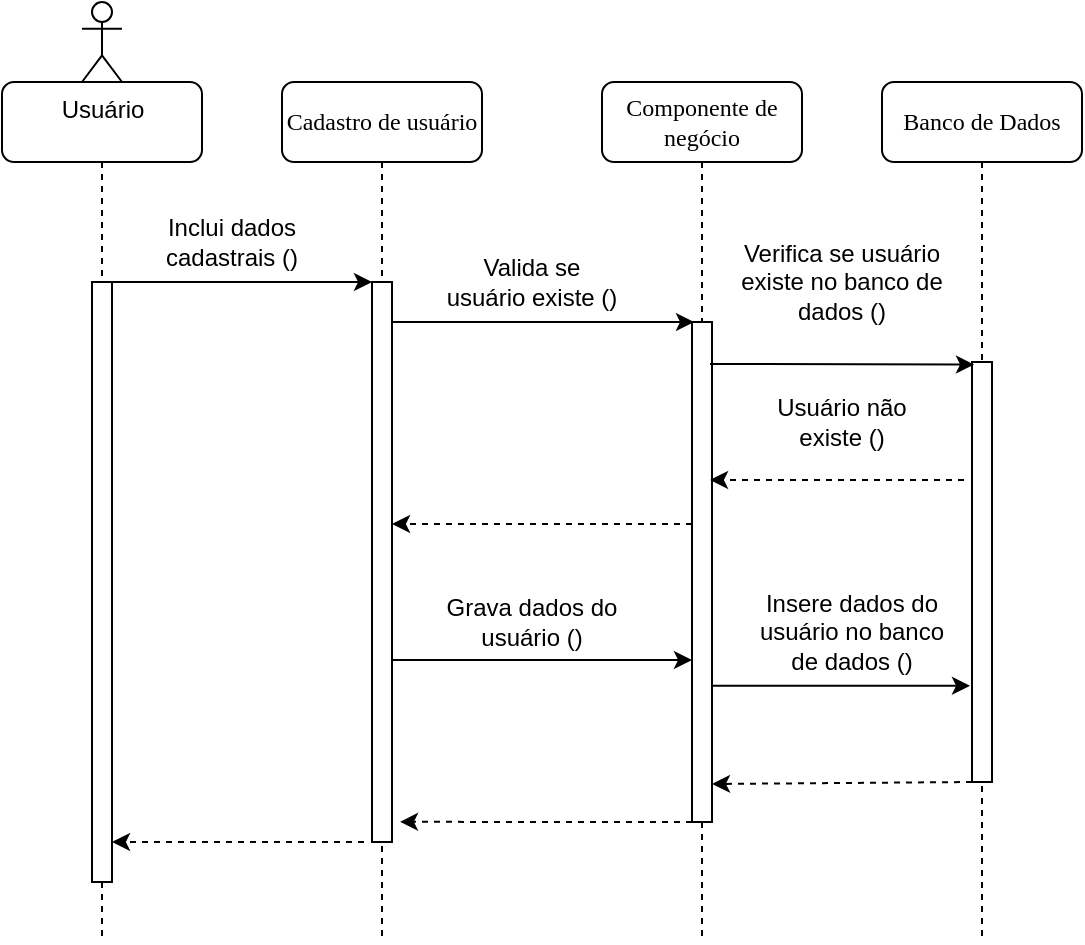 <mxfile version="10.8.9" type="google"><diagram name="Page-1" id="13e1069c-82ec-6db2-03f1-153e76fe0fe0"><mxGraphModel dx="1010" dy="582" grid="1" gridSize="10" guides="1" tooltips="1" connect="1" arrows="1" fold="1" page="1" pageScale="1" pageWidth="1100" pageHeight="850" background="#ffffff" math="0" shadow="0"><root><mxCell id="0"/><mxCell id="1" parent="0"/><mxCell id="NXPV_am99TY2uko7F8b3-1" value="Cadastro de usuário" style="shape=umlLifeline;perimeter=lifelinePerimeter;whiteSpace=wrap;html=1;container=1;collapsible=0;recursiveResize=0;outlineConnect=0;rounded=1;shadow=0;comic=0;labelBackgroundColor=none;strokeColor=#000000;strokeWidth=1;fillColor=#FFFFFF;fontFamily=Verdana;fontSize=12;fontColor=#000000;align=center;" vertex="1" parent="1"><mxGeometry x="240" y="80" width="100" height="430" as="geometry"/></mxCell><mxCell id="NXPV_am99TY2uko7F8b3-2" value="" style="html=1;points=[];perimeter=orthogonalPerimeter;rounded=0;shadow=0;comic=0;labelBackgroundColor=none;strokeColor=#000000;strokeWidth=1;fillColor=#FFFFFF;fontFamily=Verdana;fontSize=12;fontColor=#000000;align=center;" vertex="1" parent="NXPV_am99TY2uko7F8b3-1"><mxGeometry x="45" y="100" width="10" height="280" as="geometry"/></mxCell><mxCell id="NXPV_am99TY2uko7F8b3-3" value="Componente de negócio" style="shape=umlLifeline;perimeter=lifelinePerimeter;whiteSpace=wrap;html=1;container=1;collapsible=0;recursiveResize=0;outlineConnect=0;rounded=1;shadow=0;comic=0;labelBackgroundColor=none;strokeColor=#000000;strokeWidth=1;fillColor=#FFFFFF;fontFamily=Verdana;fontSize=12;fontColor=#000000;align=center;" vertex="1" parent="1"><mxGeometry x="400" y="80" width="100" height="430" as="geometry"/></mxCell><mxCell id="NXPV_am99TY2uko7F8b3-4" value="" style="html=1;points=[];perimeter=orthogonalPerimeter;rounded=0;shadow=0;comic=0;labelBackgroundColor=none;strokeColor=#000000;strokeWidth=1;fillColor=#FFFFFF;fontFamily=Verdana;fontSize=12;fontColor=#000000;align=center;" vertex="1" parent="NXPV_am99TY2uko7F8b3-3"><mxGeometry x="45" y="120" width="10" height="250" as="geometry"/></mxCell><mxCell id="NXPV_am99TY2uko7F8b3-5" value="Banco de Dados" style="shape=umlLifeline;perimeter=lifelinePerimeter;whiteSpace=wrap;html=1;container=1;collapsible=0;recursiveResize=0;outlineConnect=0;rounded=1;shadow=0;comic=0;labelBackgroundColor=none;strokeColor=#000000;strokeWidth=1;fillColor=#FFFFFF;fontFamily=Verdana;fontSize=12;fontColor=#000000;align=center;" vertex="1" parent="1"><mxGeometry x="540" y="80" width="100" height="430" as="geometry"/></mxCell><mxCell id="NXPV_am99TY2uko7F8b3-6" value="" style="shape=umlLifeline;perimeter=lifelinePerimeter;whiteSpace=wrap;html=1;container=1;collapsible=0;recursiveResize=0;outlineConnect=0;rounded=1;shadow=0;comic=0;labelBackgroundColor=none;strokeColor=#000000;strokeWidth=1;fillColor=#ffffff;fontFamily=Verdana;fontSize=12;fontColor=#000000;align=center;gradientColor=none;" vertex="1" parent="1"><mxGeometry x="100" y="80" width="100" height="430" as="geometry"/></mxCell><mxCell id="NXPV_am99TY2uko7F8b3-7" value="" style="html=1;points=[];perimeter=orthogonalPerimeter;rounded=0;shadow=0;comic=0;labelBackgroundColor=none;strokeColor=#000000;strokeWidth=1;fillColor=#FFFFFF;fontFamily=Verdana;fontSize=12;fontColor=#000000;align=center;" vertex="1" parent="NXPV_am99TY2uko7F8b3-6"><mxGeometry x="45" y="100" width="10" height="300" as="geometry"/></mxCell><mxCell id="NXPV_am99TY2uko7F8b3-8" value="" style="html=1;points=[];perimeter=orthogonalPerimeter;rounded=0;shadow=0;comic=0;labelBackgroundColor=none;strokeColor=#000000;strokeWidth=1;fillColor=#FFFFFF;fontFamily=Verdana;fontSize=12;fontColor=#000000;align=center;" vertex="1" parent="1"><mxGeometry x="585" y="220" width="10" height="210" as="geometry"/></mxCell><mxCell id="NXPV_am99TY2uko7F8b3-9" value="Usuário" style="shape=umlActor;verticalLabelPosition=bottom;labelBackgroundColor=#ffffff;verticalAlign=top;html=1;outlineConnect=0;" vertex="1" parent="1"><mxGeometry x="140" y="40" width="20" height="40" as="geometry"/></mxCell><mxCell id="NXPV_am99TY2uko7F8b3-10" value="" style="endArrow=classic;html=1;exitX=0.7;exitY=0;exitDx=0;exitDy=0;exitPerimeter=0;entryX=0;entryY=0;entryDx=0;entryDy=0;entryPerimeter=0;" edge="1" parent="1" source="NXPV_am99TY2uko7F8b3-7" target="NXPV_am99TY2uko7F8b3-2"><mxGeometry width="50" height="50" relative="1" as="geometry"><mxPoint x="100" y="730" as="sourcePoint"/><mxPoint x="150" y="680" as="targetPoint"/><Array as="points"/></mxGeometry></mxCell><mxCell id="NXPV_am99TY2uko7F8b3-11" value="Inclui dados cadastrais ()" style="text;html=1;strokeColor=none;fillColor=none;align=center;verticalAlign=middle;whiteSpace=wrap;rounded=0;" vertex="1" parent="1"><mxGeometry x="155" y="150" width="120" height="20" as="geometry"/></mxCell><mxCell id="NXPV_am99TY2uko7F8b3-12" value="" style="endArrow=classic;html=1;entryX=0.1;entryY=0;entryDx=0;entryDy=0;entryPerimeter=0;" edge="1" parent="1" source="NXPV_am99TY2uko7F8b3-2" target="NXPV_am99TY2uko7F8b3-4"><mxGeometry width="50" height="50" relative="1" as="geometry"><mxPoint x="330" y="245" as="sourcePoint"/><mxPoint x="440" y="200" as="targetPoint"/></mxGeometry></mxCell><mxCell id="NXPV_am99TY2uko7F8b3-13" value="Valida se usuário existe ()" style="text;html=1;strokeColor=none;fillColor=none;align=center;verticalAlign=middle;whiteSpace=wrap;rounded=0;" vertex="1" parent="1"><mxGeometry x="320" y="165" width="90" height="30" as="geometry"/></mxCell><mxCell id="NXPV_am99TY2uko7F8b3-14" value="" style="endArrow=classic;html=1;entryX=0.1;entryY=0.006;entryDx=0;entryDy=0;entryPerimeter=0;" edge="1" parent="1" target="NXPV_am99TY2uko7F8b3-8"><mxGeometry width="50" height="50" relative="1" as="geometry"><mxPoint x="454" y="221" as="sourcePoint"/><mxPoint x="540" y="205" as="targetPoint"/></mxGeometry></mxCell><mxCell id="NXPV_am99TY2uko7F8b3-15" value="Verifica se usuário existe no banco de dados ()" style="text;html=1;strokeColor=none;fillColor=none;align=center;verticalAlign=middle;whiteSpace=wrap;rounded=0;" vertex="1" parent="1"><mxGeometry x="460" y="150" width="120" height="60" as="geometry"/></mxCell><mxCell id="NXPV_am99TY2uko7F8b3-16" value="" style="endArrow=classic;html=1;dashed=1;" edge="1" parent="1"><mxGeometry width="50" height="50" relative="1" as="geometry"><mxPoint x="581" y="279" as="sourcePoint"/><mxPoint x="454" y="279" as="targetPoint"/></mxGeometry></mxCell><mxCell id="NXPV_am99TY2uko7F8b3-17" value="Usuário não existe ()" style="text;html=1;strokeColor=none;fillColor=none;align=center;verticalAlign=middle;whiteSpace=wrap;rounded=0;" vertex="1" parent="1"><mxGeometry x="475" y="227.5" width="90" height="45" as="geometry"/></mxCell><mxCell id="NXPV_am99TY2uko7F8b3-18" value="" style="endArrow=classic;html=1;dashed=1;exitX=-0.4;exitY=0.333;exitDx=0;exitDy=0;exitPerimeter=0;" edge="1" parent="1" target="NXPV_am99TY2uko7F8b3-2"><mxGeometry width="50" height="50" relative="1" as="geometry"><mxPoint x="445" y="301" as="sourcePoint"/><mxPoint x="318" y="300" as="targetPoint"/></mxGeometry></mxCell><mxCell id="NXPV_am99TY2uko7F8b3-19" value="" style="endArrow=classic;html=1;entryX=0.1;entryY=0;entryDx=0;entryDy=0;entryPerimeter=0;" edge="1" parent="1"><mxGeometry width="50" height="50" relative="1" as="geometry"><mxPoint x="294.5" y="369" as="sourcePoint"/><mxPoint x="445" y="369" as="targetPoint"/></mxGeometry></mxCell><mxCell id="NXPV_am99TY2uko7F8b3-20" value="Grava dados do usuário ()" style="text;html=1;strokeColor=none;fillColor=none;align=center;verticalAlign=middle;whiteSpace=wrap;rounded=0;" vertex="1" parent="1"><mxGeometry x="320" y="335" width="90" height="30" as="geometry"/></mxCell><mxCell id="NXPV_am99TY2uko7F8b3-21" value="" style="endArrow=classic;html=1;entryX=-0.1;entryY=0.771;entryDx=0;entryDy=0;entryPerimeter=0;" edge="1" parent="1" source="NXPV_am99TY2uko7F8b3-4" target="NXPV_am99TY2uko7F8b3-8"><mxGeometry width="50" height="50" relative="1" as="geometry"><mxPoint x="465" y="380" as="sourcePoint"/><mxPoint x="582" y="381" as="targetPoint"/></mxGeometry></mxCell><mxCell id="NXPV_am99TY2uko7F8b3-22" value="Insere dados do usuário no banco de dados ()" style="text;html=1;strokeColor=none;fillColor=none;align=center;verticalAlign=middle;whiteSpace=wrap;rounded=0;" vertex="1" parent="1"><mxGeometry x="475" y="335" width="100" height="40" as="geometry"/></mxCell><mxCell id="NXPV_am99TY2uko7F8b3-23" value="" style="endArrow=classic;html=1;dashed=1;entryX=1.4;entryY=0.964;entryDx=0;entryDy=0;entryPerimeter=0;exitX=0;exitY=1;exitDx=0;exitDy=0;exitPerimeter=0;" edge="1" parent="1" source="NXPV_am99TY2uko7F8b3-4" target="NXPV_am99TY2uko7F8b3-2"><mxGeometry width="50" height="50" relative="1" as="geometry"><mxPoint x="445" y="424" as="sourcePoint"/><mxPoint x="320" y="424" as="targetPoint"/></mxGeometry></mxCell><mxCell id="NXPV_am99TY2uko7F8b3-24" value="" style="endArrow=classic;html=1;dashed=1;" edge="1" parent="1" target="NXPV_am99TY2uko7F8b3-7"><mxGeometry width="50" height="50" relative="1" as="geometry"><mxPoint x="281" y="460" as="sourcePoint"/><mxPoint x="170" y="450" as="targetPoint"/></mxGeometry></mxCell><mxCell id="NXPV_am99TY2uko7F8b3-25" value="" style="endArrow=classic;html=1;dashed=1;exitX=0;exitY=1;exitDx=0;exitDy=0;exitPerimeter=0;entryX=1;entryY=0.924;entryDx=0;entryDy=0;entryPerimeter=0;" edge="1" parent="1" source="NXPV_am99TY2uko7F8b3-8" target="NXPV_am99TY2uko7F8b3-4"><mxGeometry width="50" height="50" relative="1" as="geometry"><mxPoint x="100" y="580" as="sourcePoint"/><mxPoint x="150" y="530" as="targetPoint"/></mxGeometry></mxCell></root></mxGraphModel></diagram></mxfile>